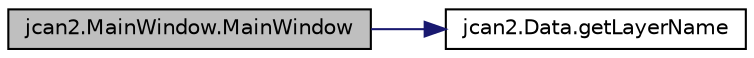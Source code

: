 digraph "jcan2.MainWindow.MainWindow"
{
  edge [fontname="Helvetica",fontsize="10",labelfontname="Helvetica",labelfontsize="10"];
  node [fontname="Helvetica",fontsize="10",shape=record];
  rankdir="LR";
  Node1 [label="jcan2.MainWindow.MainWindow",height=0.2,width=0.4,color="black", fillcolor="grey75", style="filled", fontcolor="black"];
  Node1 -> Node2 [color="midnightblue",fontsize="10",style="solid",fontname="Helvetica"];
  Node2 [label="jcan2.Data.getLayerName",height=0.2,width=0.4,color="black", fillcolor="white", style="filled",URL="$classjcan2_1_1_data.html#a256dfb10ac552c7aeb30d3da55d90ee3"];
}
